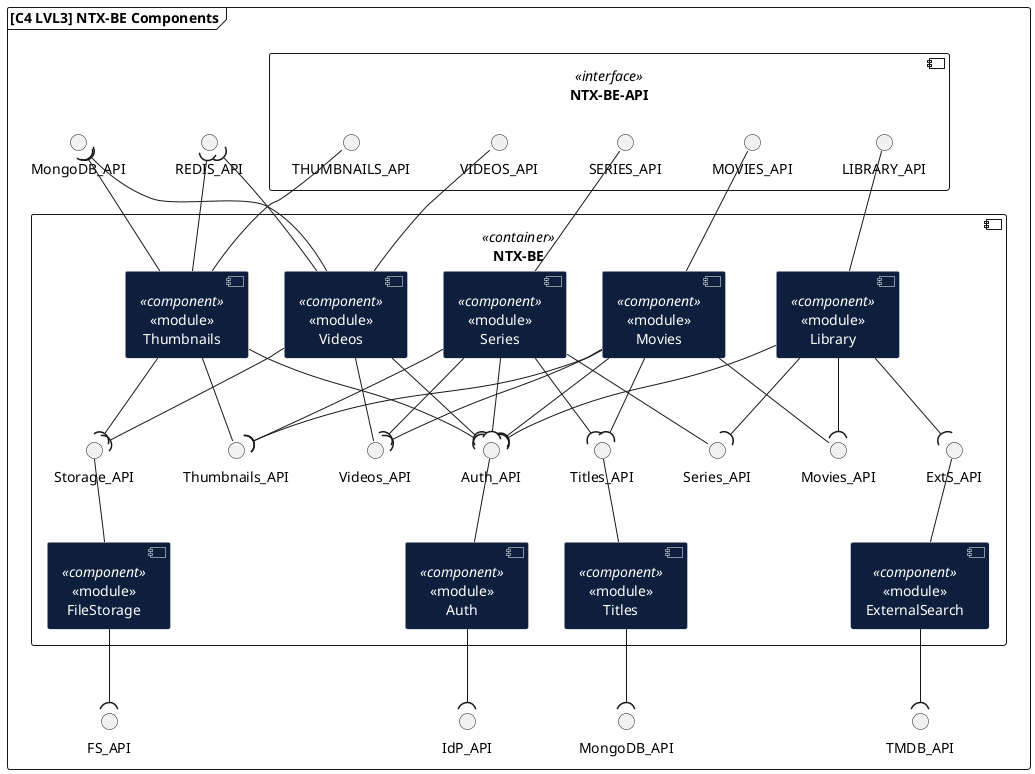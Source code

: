 @startuml NETIX_LVL3_NTX-BE

skinparam FrameBackgroundColor white

frame "[C4 LVL3] NTX-BE Components" {
    skinparam {
        componentBackgroundColor<<component>> #0D1F3D
        componentFontColor<<component>> #FFFFFF
        componentBorderColor<<component>> #FFFFFF
        databaseBackgroundColor<<component>> #0D1F3D
        databaseFontColor<<component>> #FFFFFF
        databaseBorderColor<<component>> #FFFFFF
        defaultTextAlignment<<component>> center
    }
    component "NTX-BE-API" <<interface>> {
        interface THUMBNAILS_API
        interface VIDEOS_API
        interface MOVIES_API
        interface LIBRARY_API
        interface SERIES_API
    }
    interface IdP_API
    interface FS_API
    interface REDIS_API
    interface TMDB_API
    interface MongoDB_API
    interface "MongoDB_API" as MongoDB_API_2

    component [NTX-BE] <<container>> {
        component "<<module>>\nMovies" <<component>> as Movies
        component "<<module>>\nLibrary" <<component>> as Library
        component "<<module>>\nSeries" <<component>> as Series
        component "<<module>>\nThumbnails" <<component>> as Thumbnails
        component "<<module>>\nVideos" <<component>> as Videos
        component "<<module>>\nFileStorage" <<component>> as FileStorage
        component "<<module>>\nExternalSearch" <<component>> as ExternalSearch
        component "<<module>>\nTitles" <<component>> as Titles
        component "<<module>>\nAuth" <<component>> as Auth

        Auth -down-( IdP_API
        Auth -up- Auth_API

        FileStorage --( FS_API
        FileStorage -up- Storage_API

        Videos -down-( Auth_API
        Videos -up-( MongoDB_API
        Videos -up-( REDIS_API
        Videos --( Storage_API
        Videos -- Videos_API
        Videos -up- VIDEOS_API

        Thumbnails -down-( Auth_API
        Thumbnails -up-( MongoDB_API
        Thumbnails -up-( REDIS_API
        Thumbnails --( Storage_API
        Thumbnails -- Thumbnails_API
        Thumbnails -up- THUMBNAILS_API

        Titles --( MongoDB_API_2
        Titles -up- Titles_API

        Movies -down-( Auth_API
        Movies -down-( Titles_API
        Movies --( Videos_API
        Movies --( Thumbnails_API
        Movies -- Movies_API
        Movies -up- MOVIES_API

        Library -down-( Auth_API
        Library -down-( ExtS_API
        Library --( Series_API
        Library --( Movies_API
        Library -up- LIBRARY_API

        Series -down-( Auth_API
        Series -down-( Titles_API
        Series --( Videos_API
        Series --( Thumbnails_API
        Series -- Series_API
        Series -up- SERIES_API



        ExternalSearch --( TMDB_API
        ExternalSearch -up- ExtS_API
    }
}
@enduml